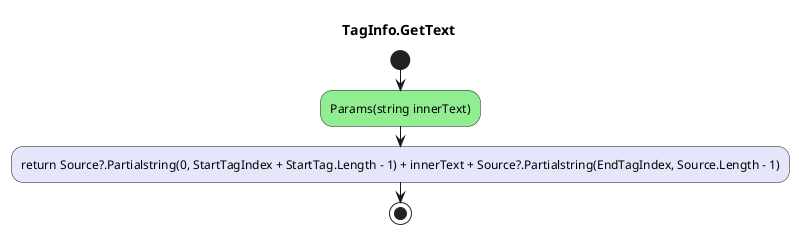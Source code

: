 @startuml TagInfo.GetText
title TagInfo.GetText
start
#LightGreen:Params(string innerText);
#Lavender:return Source?.Partialstring(0, StartTagIndex + StartTag.Length - 1) + innerText + Source?.Partialstring(EndTagIndex, Source.Length - 1);
stop
@enduml
